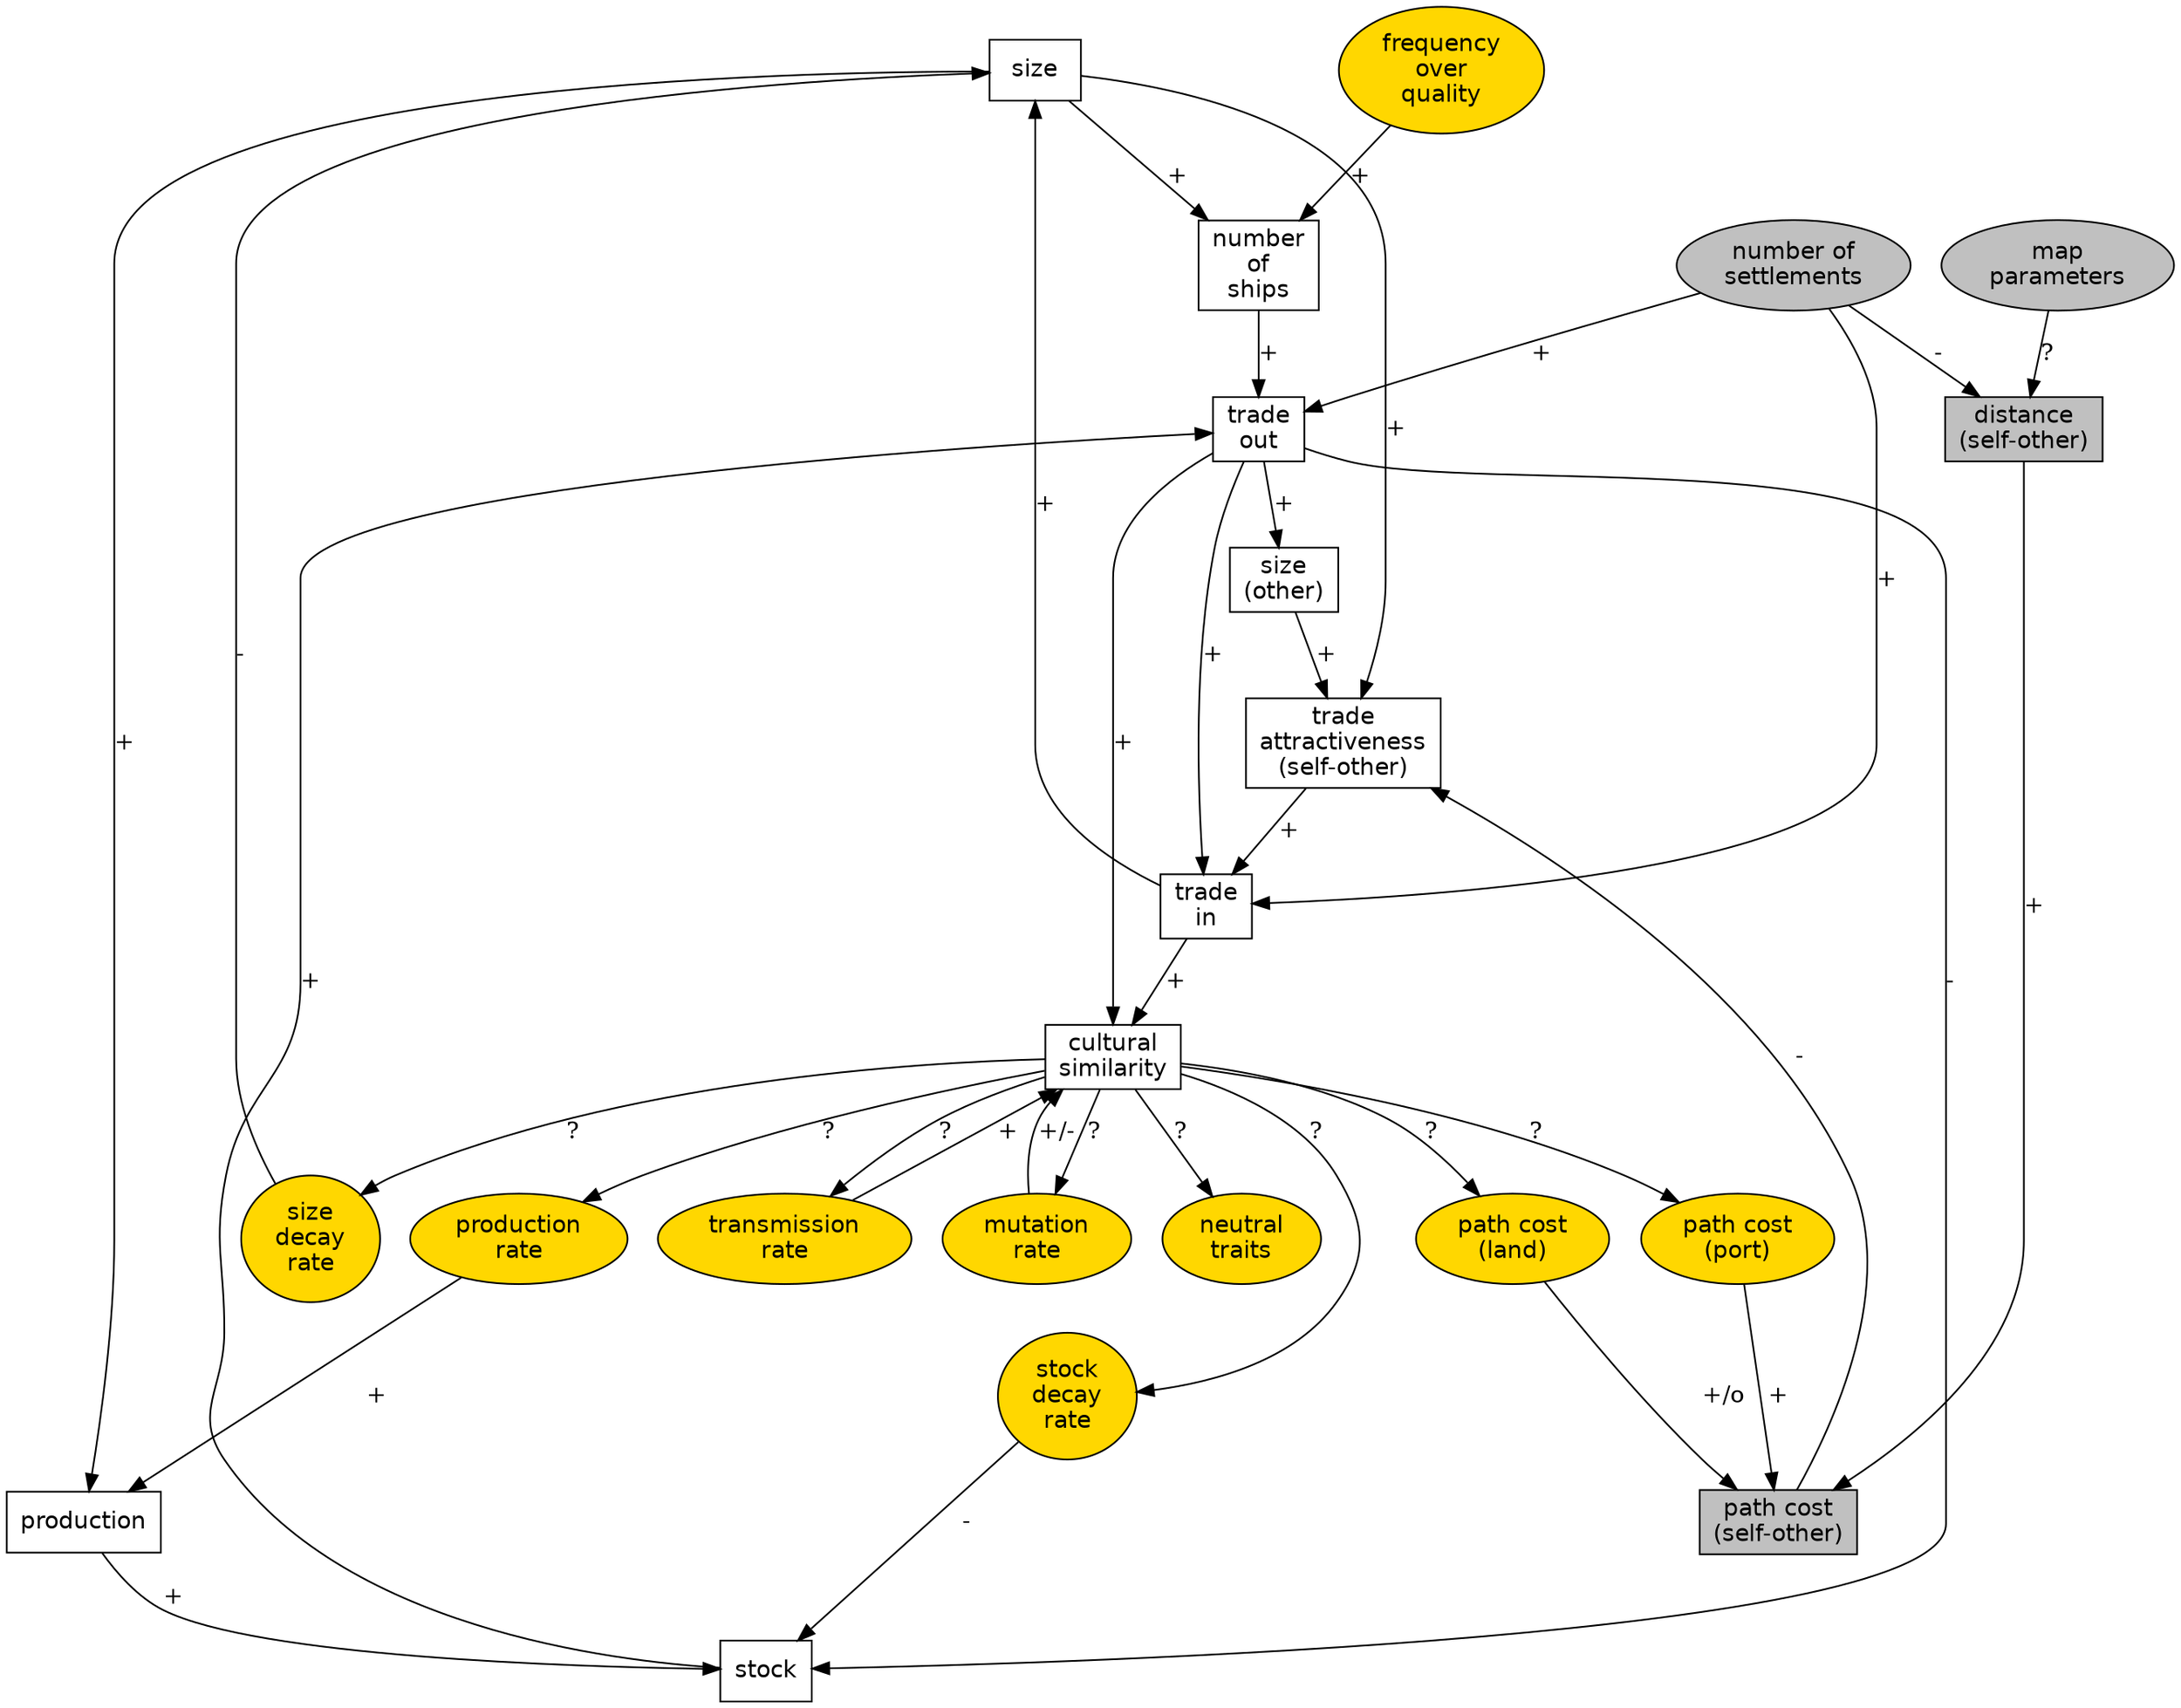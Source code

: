 digraph pondTradeDiagram2 {
  
  # a 'graph' statement
  graph [overlap = true, fontsize = 10]
  
  # several 'node' statements
  
  node [shape = box,
  fontname = Helvetica]
  "size";
  "size\n(other)";
  "distance\n(self-other)" [ style="filled", fillcolor="grey" ];
  "path cost\n(self-other)" [ style="filled", fillcolor="grey" ];
  "number\nof\nships";
  "trade\nattractiveness\n(self-other)";
  "production";
  "stock";
  "cultural\nsimilarity";
  
  node [shape = ellipse,
  fontname = Helvetica,
  style="filled", fillcolor="grey"]
  "map\nparameters";
  "number of\nsettlements";
  
  node [shape = ellipse, 
  fontname = Helvetica, 
  style="filled", fillcolor="gold"]
  "production\nrate";
  "stock\ndecay\nrate";
  "size\ndecay\nrate";
  "path cost\n(land)";
  "path cost\n(port)";
  "frequency\nover\nquality";
  "transmission\nrate";
  "mutation\nrate";
  "neutral\ntraits";
  
  node [shape = box,
  fontname = Helvetica,
  style = ""]
  "trade\nin";
  "trade\nout";

  # several 'edge' statements
  "size\ndecay\nrate"     -> "size"          [ label="-" ];
  "size"          -> "production"            [ label="+" ];
  "size"          -> "number\nof\nships"     [ label="+" ];
  "size"          -> "trade\nattractiveness\n(self-other)" [ label="+" ];
  "size\n(other)"         -> "trade\nattractiveness\n(self-other)" [ label="+" ];
  "trade\nin"             -> "size"          [ label="+" ];
  "trade\nout"            -> "size\n(other)"         [ label="+" ];
  
  "map\nparameters"       -> "distance\n(self-other)" [ label="?"];
  "distance\n(self-other)"  -> "path cost\n(self-other)" [ label="+" ];
  "path cost\n(self-other)"-> "trade\nattractiveness\n(self-other)" [ label="-" ];
  "trade\nattractiveness\n(self-other)" -> "trade\nin"             [ label="+" ];
  "path cost\n(land)"     -> "path cost\n(self-other)" [ label="+/o" ];
  "path cost\n(port)"     -> "path cost\n(self-other)" [ label="+" ];
  
  "production\nrate"      -> "production"            [ label="+" ];
  "production"            -> "stock"                 [ label="+" ];
  "stock\ndecay\nrate"    -> "stock"                 [ label="-" ];
  "stock"                 -> "trade\nout"            [ label="+" ];
  "trade\nout"            -> "stock"                 [ label="-" ];
  "number\nof\nships"     -> "trade\nout"            [ label="+" ];
  
  "number of\nsettlements" -> "trade\nin"            [ label="+" ];
  "number of\nsettlements" -> "trade\nout"           [ label="+" ];
  "number of\nsettlements" -> "distance\n(self-other)"[ label="-" ];
  "trade\nout"            -> "trade\nin"             [ label="+" ];
  "frequency\nover\nquality"->"number\nof\nships"    [ label="+" ];
  
  "trade\nin"             -> "cultural\nsimilarity"  [ label="+" ];
  "trade\nout"            -> "cultural\nsimilarity"  [ label="+" ];
  "transmission\nrate"    -> "cultural\nsimilarity"  [ label="+" ];
  "mutation\nrate"        -> "cultural\nsimilarity"  [ label="+/-" ];
  
  "cultural\nsimilarity" -> "mutation\nrate" [ label="?" ];
  "cultural\nsimilarity" -> "transmission\nrate" [ label="?" ];
  "cultural\nsimilarity" -> "stock\ndecay\nrate" [ label="?" ];
  "cultural\nsimilarity" -> "production\nrate" [ label="?" ];
  "cultural\nsimilarity" -> "size\ndecay\nrate" [ label="?" ];
  "cultural\nsimilarity" -> "path cost\n(land)" [ label="?" ];
  "cultural\nsimilarity" -> "path cost\n(port)" [ label="?" ];
  "cultural\nsimilarity" -> "neutral\ntraits" [ label="?" ];
}